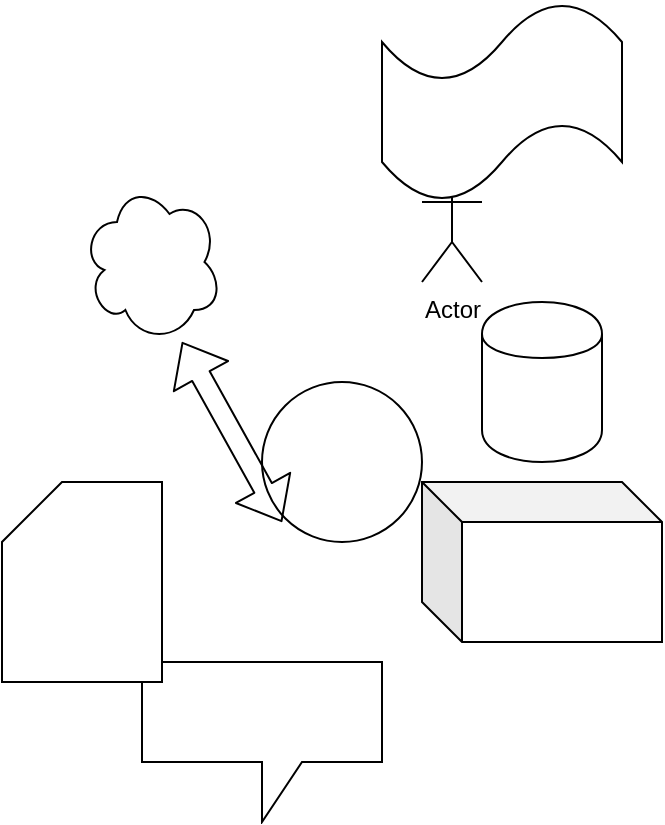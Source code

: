 <mxfile version="13.2.4" type="github">
  <diagram id="yWsDECnuJlS--KMWPGA6" name="Page-1">
    <mxGraphModel dx="359" dy="583" grid="1" gridSize="10" guides="1" tooltips="1" connect="1" arrows="1" fold="1" page="1" pageScale="1" pageWidth="850" pageHeight="1100" math="0" shadow="0">
      <root>
        <mxCell id="0" />
        <mxCell id="1" parent="0" />
        <mxCell id="WpolVR4rW0htHXJvIHl4-1" value="" style="ellipse;whiteSpace=wrap;html=1;aspect=fixed;" parent="1" vertex="1">
          <mxGeometry x="150" y="260" width="80" height="80" as="geometry" />
        </mxCell>
        <mxCell id="WpolVR4rW0htHXJvIHl4-2" value="" style="shape=cylinder;whiteSpace=wrap;html=1;boundedLbl=1;backgroundOutline=1;" parent="1" vertex="1">
          <mxGeometry x="260" y="220" width="60" height="80" as="geometry" />
        </mxCell>
        <mxCell id="WpolVR4rW0htHXJvIHl4-3" value="" style="shape=callout;whiteSpace=wrap;html=1;perimeter=calloutPerimeter;" parent="1" vertex="1">
          <mxGeometry x="90" y="400" width="120" height="80" as="geometry" />
        </mxCell>
        <mxCell id="WpolVR4rW0htHXJvIHl4-4" value="" style="shape=card;whiteSpace=wrap;html=1;" parent="1" vertex="1">
          <mxGeometry x="20" y="310" width="80" height="100" as="geometry" />
        </mxCell>
        <mxCell id="WpolVR4rW0htHXJvIHl4-5" value="" style="shape=cube;whiteSpace=wrap;html=1;boundedLbl=1;backgroundOutline=1;darkOpacity=0.05;darkOpacity2=0.1;" parent="1" vertex="1">
          <mxGeometry x="230" y="310" width="120" height="80" as="geometry" />
        </mxCell>
        <mxCell id="WpolVR4rW0htHXJvIHl4-6" value="" style="ellipse;shape=cloud;whiteSpace=wrap;html=1;" parent="1" vertex="1">
          <mxGeometry x="60" y="160" width="70" height="80" as="geometry" />
        </mxCell>
        <mxCell id="WpolVR4rW0htHXJvIHl4-7" value="" style="shape=flexArrow;endArrow=classic;startArrow=classic;html=1;" parent="1" edge="1">
          <mxGeometry width="50" height="50" relative="1" as="geometry">
            <mxPoint x="160" y="330" as="sourcePoint" />
            <mxPoint x="110" y="240" as="targetPoint" />
          </mxGeometry>
        </mxCell>
        <mxCell id="WpolVR4rW0htHXJvIHl4-8" value="Actor" style="shape=umlActor;verticalLabelPosition=bottom;labelBackgroundColor=#ffffff;verticalAlign=top;html=1;outlineConnect=0;" parent="1" vertex="1">
          <mxGeometry x="230" y="150" width="30" height="60" as="geometry" />
        </mxCell>
        <mxCell id="WpolVR4rW0htHXJvIHl4-9" value="" style="shape=tape;whiteSpace=wrap;html=1;" parent="1" vertex="1">
          <mxGeometry x="210" y="70" width="120" height="100" as="geometry" />
        </mxCell>
      </root>
    </mxGraphModel>
  </diagram>
</mxfile>
